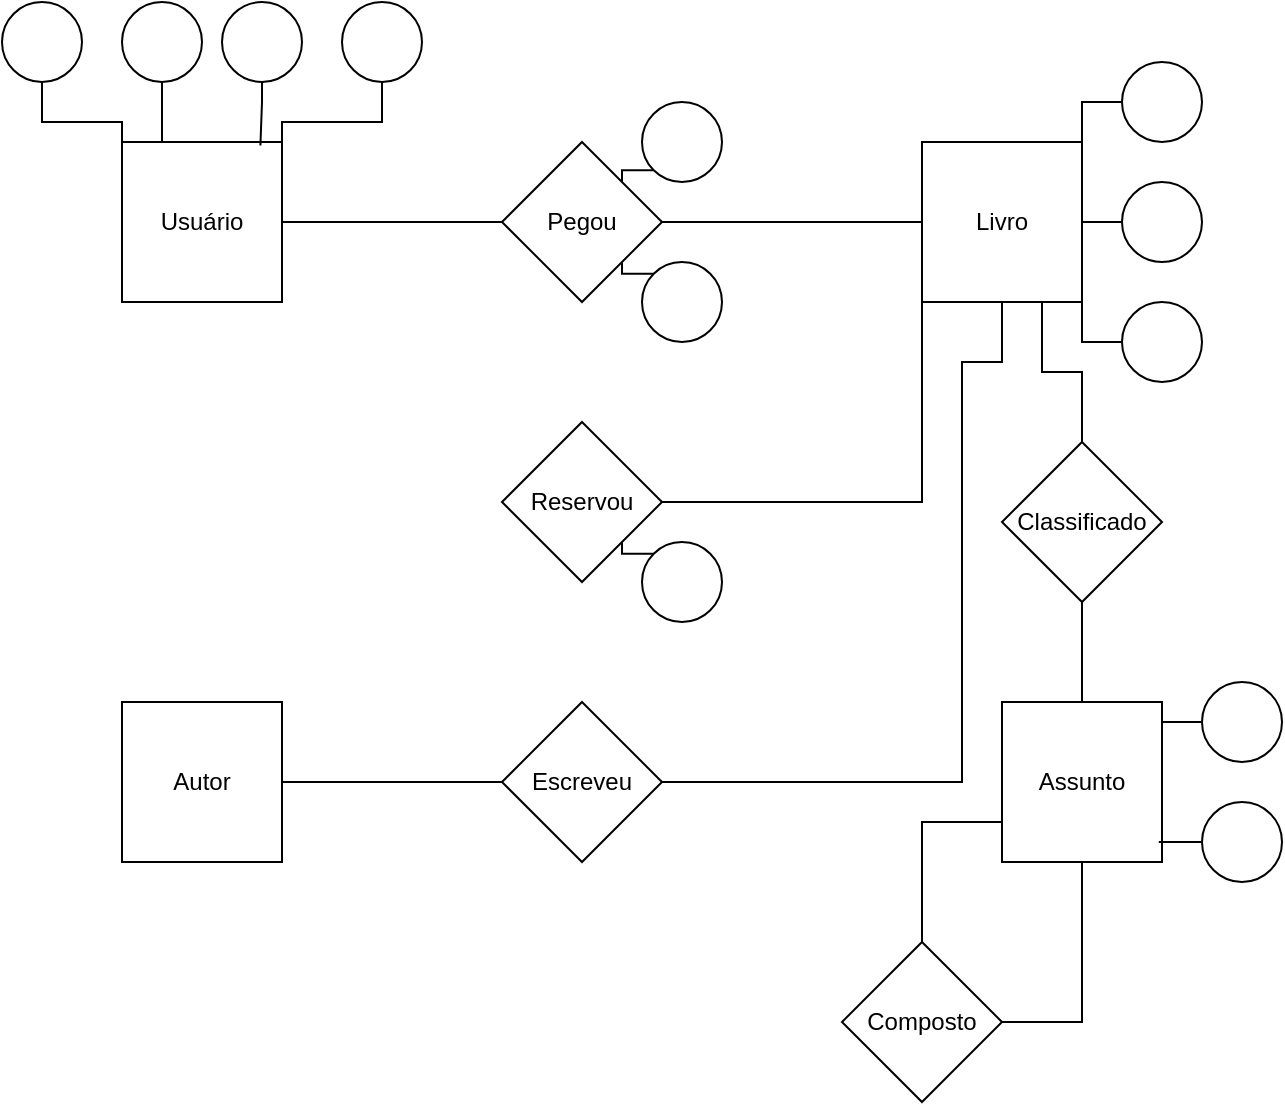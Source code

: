 <mxfile version="24.0.7" type="github">
  <diagram id="R2lEEEUBdFMjLlhIrx00" name="Page-1">
    <mxGraphModel dx="1050" dy="557" grid="1" gridSize="10" guides="1" tooltips="1" connect="1" arrows="1" fold="1" page="1" pageScale="1" pageWidth="1400" pageHeight="850" math="0" shadow="0" extFonts="Permanent Marker^https://fonts.googleapis.com/css?family=Permanent+Marker">
      <root>
        <mxCell id="0" />
        <mxCell id="1" parent="0" />
        <mxCell id="5DY0pSpCPIeUGOgnQsvo-46" style="edgeStyle=orthogonalEdgeStyle;rounded=0;orthogonalLoop=1;jettySize=auto;html=1;exitX=1;exitY=0.5;exitDx=0;exitDy=0;entryX=0;entryY=0.5;entryDx=0;entryDy=0;endArrow=none;endFill=0;" edge="1" parent="1" source="5DY0pSpCPIeUGOgnQsvo-1" target="5DY0pSpCPIeUGOgnQsvo-19">
          <mxGeometry relative="1" as="geometry" />
        </mxCell>
        <mxCell id="5DY0pSpCPIeUGOgnQsvo-1" value="Usuário" style="whiteSpace=wrap;html=1;aspect=fixed;" vertex="1" parent="1">
          <mxGeometry x="100" y="340" width="80" height="80" as="geometry" />
        </mxCell>
        <mxCell id="5DY0pSpCPIeUGOgnQsvo-50" style="edgeStyle=orthogonalEdgeStyle;rounded=0;orthogonalLoop=1;jettySize=auto;html=1;exitX=0.5;exitY=1;exitDx=0;exitDy=0;entryX=0;entryY=0;entryDx=0;entryDy=0;endArrow=none;endFill=0;" edge="1" parent="1" source="5DY0pSpCPIeUGOgnQsvo-2" target="5DY0pSpCPIeUGOgnQsvo-1">
          <mxGeometry relative="1" as="geometry" />
        </mxCell>
        <mxCell id="5DY0pSpCPIeUGOgnQsvo-2" value="" style="ellipse;whiteSpace=wrap;html=1;aspect=fixed;fillColor=#FFFFFF;" vertex="1" parent="1">
          <mxGeometry x="40" y="270" width="40" height="40" as="geometry" />
        </mxCell>
        <mxCell id="5DY0pSpCPIeUGOgnQsvo-51" style="edgeStyle=orthogonalEdgeStyle;rounded=0;orthogonalLoop=1;jettySize=auto;html=1;exitX=0.5;exitY=1;exitDx=0;exitDy=0;entryX=0.25;entryY=0;entryDx=0;entryDy=0;endArrow=none;endFill=0;" edge="1" parent="1" source="5DY0pSpCPIeUGOgnQsvo-4" target="5DY0pSpCPIeUGOgnQsvo-1">
          <mxGeometry relative="1" as="geometry" />
        </mxCell>
        <mxCell id="5DY0pSpCPIeUGOgnQsvo-4" value="" style="ellipse;whiteSpace=wrap;html=1;aspect=fixed;" vertex="1" parent="1">
          <mxGeometry x="100" y="270" width="40" height="40" as="geometry" />
        </mxCell>
        <mxCell id="5DY0pSpCPIeUGOgnQsvo-5" value="" style="ellipse;whiteSpace=wrap;html=1;aspect=fixed;" vertex="1" parent="1">
          <mxGeometry x="150" y="270" width="40" height="40" as="geometry" />
        </mxCell>
        <mxCell id="5DY0pSpCPIeUGOgnQsvo-55" style="edgeStyle=orthogonalEdgeStyle;rounded=0;orthogonalLoop=1;jettySize=auto;html=1;exitX=0.5;exitY=1;exitDx=0;exitDy=0;entryX=1;entryY=0;entryDx=0;entryDy=0;endArrow=none;endFill=0;" edge="1" parent="1" source="5DY0pSpCPIeUGOgnQsvo-6" target="5DY0pSpCPIeUGOgnQsvo-1">
          <mxGeometry relative="1" as="geometry">
            <Array as="points">
              <mxPoint x="230" y="330" />
              <mxPoint x="180" y="330" />
            </Array>
          </mxGeometry>
        </mxCell>
        <mxCell id="5DY0pSpCPIeUGOgnQsvo-6" value="" style="ellipse;whiteSpace=wrap;html=1;aspect=fixed;" vertex="1" parent="1">
          <mxGeometry x="210" y="270" width="40" height="40" as="geometry" />
        </mxCell>
        <mxCell id="5DY0pSpCPIeUGOgnQsvo-48" style="edgeStyle=orthogonalEdgeStyle;rounded=0;orthogonalLoop=1;jettySize=auto;html=1;exitX=1;exitY=0.5;exitDx=0;exitDy=0;entryX=0;entryY=0.5;entryDx=0;entryDy=0;endArrow=none;endFill=0;" edge="1" parent="1" source="5DY0pSpCPIeUGOgnQsvo-7" target="5DY0pSpCPIeUGOgnQsvo-21">
          <mxGeometry relative="1" as="geometry" />
        </mxCell>
        <mxCell id="5DY0pSpCPIeUGOgnQsvo-7" value="Autor" style="whiteSpace=wrap;html=1;aspect=fixed;" vertex="1" parent="1">
          <mxGeometry x="100" y="620" width="80" height="80" as="geometry" />
        </mxCell>
        <mxCell id="5DY0pSpCPIeUGOgnQsvo-33" style="edgeStyle=orthogonalEdgeStyle;rounded=0;orthogonalLoop=1;jettySize=auto;html=1;exitX=0.75;exitY=1;exitDx=0;exitDy=0;entryX=0.5;entryY=0;entryDx=0;entryDy=0;endArrow=none;endFill=0;" edge="1" parent="1" source="5DY0pSpCPIeUGOgnQsvo-8" target="5DY0pSpCPIeUGOgnQsvo-22">
          <mxGeometry relative="1" as="geometry">
            <Array as="points">
              <mxPoint x="560" y="455" />
              <mxPoint x="580" y="455" />
            </Array>
          </mxGeometry>
        </mxCell>
        <mxCell id="5DY0pSpCPIeUGOgnQsvo-8" value="Livro" style="whiteSpace=wrap;html=1;aspect=fixed;" vertex="1" parent="1">
          <mxGeometry x="500" y="340" width="80" height="80" as="geometry" />
        </mxCell>
        <mxCell id="5DY0pSpCPIeUGOgnQsvo-34" style="edgeStyle=orthogonalEdgeStyle;rounded=0;orthogonalLoop=1;jettySize=auto;html=1;exitX=0.5;exitY=0;exitDx=0;exitDy=0;entryX=0.5;entryY=1;entryDx=0;entryDy=0;endArrow=none;endFill=0;" edge="1" parent="1" source="5DY0pSpCPIeUGOgnQsvo-9" target="5DY0pSpCPIeUGOgnQsvo-22">
          <mxGeometry relative="1" as="geometry" />
        </mxCell>
        <mxCell id="5DY0pSpCPIeUGOgnQsvo-9" value="Assunto" style="whiteSpace=wrap;html=1;aspect=fixed;" vertex="1" parent="1">
          <mxGeometry x="540" y="620" width="80" height="80" as="geometry" />
        </mxCell>
        <mxCell id="5DY0pSpCPIeUGOgnQsvo-44" style="edgeStyle=orthogonalEdgeStyle;rounded=0;orthogonalLoop=1;jettySize=auto;html=1;exitX=0;exitY=0.5;exitDx=0;exitDy=0;entryX=1;entryY=0;entryDx=0;entryDy=0;endArrow=none;endFill=0;" edge="1" parent="1" source="5DY0pSpCPIeUGOgnQsvo-13" target="5DY0pSpCPIeUGOgnQsvo-8">
          <mxGeometry relative="1" as="geometry" />
        </mxCell>
        <mxCell id="5DY0pSpCPIeUGOgnQsvo-13" value="" style="ellipse;whiteSpace=wrap;html=1;aspect=fixed;fillColor=#FFFFFF;" vertex="1" parent="1">
          <mxGeometry x="600" y="300" width="40" height="40" as="geometry" />
        </mxCell>
        <mxCell id="5DY0pSpCPIeUGOgnQsvo-43" style="edgeStyle=orthogonalEdgeStyle;rounded=0;orthogonalLoop=1;jettySize=auto;html=1;exitX=0;exitY=0.5;exitDx=0;exitDy=0;entryX=1;entryY=0.5;entryDx=0;entryDy=0;endArrow=none;endFill=0;" edge="1" parent="1" source="5DY0pSpCPIeUGOgnQsvo-14" target="5DY0pSpCPIeUGOgnQsvo-8">
          <mxGeometry relative="1" as="geometry" />
        </mxCell>
        <mxCell id="5DY0pSpCPIeUGOgnQsvo-14" value="" style="ellipse;whiteSpace=wrap;html=1;aspect=fixed;" vertex="1" parent="1">
          <mxGeometry x="600" y="360" width="40" height="40" as="geometry" />
        </mxCell>
        <mxCell id="5DY0pSpCPIeUGOgnQsvo-42" style="edgeStyle=orthogonalEdgeStyle;rounded=0;orthogonalLoop=1;jettySize=auto;html=1;exitX=0;exitY=0.5;exitDx=0;exitDy=0;entryX=1;entryY=1;entryDx=0;entryDy=0;endArrow=none;endFill=0;" edge="1" parent="1" source="5DY0pSpCPIeUGOgnQsvo-15" target="5DY0pSpCPIeUGOgnQsvo-8">
          <mxGeometry relative="1" as="geometry" />
        </mxCell>
        <mxCell id="5DY0pSpCPIeUGOgnQsvo-15" value="" style="ellipse;whiteSpace=wrap;html=1;aspect=fixed;" vertex="1" parent="1">
          <mxGeometry x="600" y="420" width="40" height="40" as="geometry" />
        </mxCell>
        <mxCell id="5DY0pSpCPIeUGOgnQsvo-17" value="" style="ellipse;whiteSpace=wrap;html=1;aspect=fixed;" vertex="1" parent="1">
          <mxGeometry x="640" y="670" width="40" height="40" as="geometry" />
        </mxCell>
        <mxCell id="5DY0pSpCPIeUGOgnQsvo-18" value="" style="ellipse;whiteSpace=wrap;html=1;aspect=fixed;" vertex="1" parent="1">
          <mxGeometry x="640" y="610" width="40" height="40" as="geometry" />
        </mxCell>
        <mxCell id="5DY0pSpCPIeUGOgnQsvo-47" style="edgeStyle=orthogonalEdgeStyle;rounded=0;orthogonalLoop=1;jettySize=auto;html=1;exitX=1;exitY=0.5;exitDx=0;exitDy=0;endArrow=none;endFill=0;" edge="1" parent="1" source="5DY0pSpCPIeUGOgnQsvo-19" target="5DY0pSpCPIeUGOgnQsvo-8">
          <mxGeometry relative="1" as="geometry" />
        </mxCell>
        <mxCell id="5DY0pSpCPIeUGOgnQsvo-19" value="Pegou" style="rhombus;whiteSpace=wrap;html=1;" vertex="1" parent="1">
          <mxGeometry x="290" y="340" width="80" height="80" as="geometry" />
        </mxCell>
        <mxCell id="5DY0pSpCPIeUGOgnQsvo-58" style="edgeStyle=orthogonalEdgeStyle;rounded=0;orthogonalLoop=1;jettySize=auto;html=1;exitX=1;exitY=0.5;exitDx=0;exitDy=0;entryX=0;entryY=1;entryDx=0;entryDy=0;endArrow=none;endFill=0;" edge="1" parent="1" source="5DY0pSpCPIeUGOgnQsvo-20" target="5DY0pSpCPIeUGOgnQsvo-8">
          <mxGeometry relative="1" as="geometry">
            <mxPoint x="440" y="410" as="targetPoint" />
          </mxGeometry>
        </mxCell>
        <mxCell id="5DY0pSpCPIeUGOgnQsvo-20" value="Reservou" style="rhombus;whiteSpace=wrap;html=1;" vertex="1" parent="1">
          <mxGeometry x="290" y="480" width="80" height="80" as="geometry" />
        </mxCell>
        <mxCell id="5DY0pSpCPIeUGOgnQsvo-57" style="edgeStyle=orthogonalEdgeStyle;rounded=0;orthogonalLoop=1;jettySize=auto;html=1;exitX=1;exitY=0.5;exitDx=0;exitDy=0;entryX=0.5;entryY=1;entryDx=0;entryDy=0;endArrow=none;endFill=0;" edge="1" parent="1" source="5DY0pSpCPIeUGOgnQsvo-21" target="5DY0pSpCPIeUGOgnQsvo-8">
          <mxGeometry relative="1" as="geometry">
            <mxPoint x="520" y="440" as="targetPoint" />
            <Array as="points">
              <mxPoint x="520" y="660" />
              <mxPoint x="520" y="450" />
              <mxPoint x="540" y="450" />
            </Array>
          </mxGeometry>
        </mxCell>
        <mxCell id="5DY0pSpCPIeUGOgnQsvo-21" value="Escreveu" style="rhombus;whiteSpace=wrap;html=1;" vertex="1" parent="1">
          <mxGeometry x="290" y="620" width="80" height="80" as="geometry" />
        </mxCell>
        <mxCell id="5DY0pSpCPIeUGOgnQsvo-22" value="Classificado" style="rhombus;whiteSpace=wrap;html=1;" vertex="1" parent="1">
          <mxGeometry x="540" y="490" width="80" height="80" as="geometry" />
        </mxCell>
        <mxCell id="5DY0pSpCPIeUGOgnQsvo-59" style="edgeStyle=orthogonalEdgeStyle;rounded=0;orthogonalLoop=1;jettySize=auto;html=1;exitX=1;exitY=0.5;exitDx=0;exitDy=0;entryX=0.5;entryY=1;entryDx=0;entryDy=0;endArrow=none;endFill=0;" edge="1" parent="1" source="5DY0pSpCPIeUGOgnQsvo-23" target="5DY0pSpCPIeUGOgnQsvo-9">
          <mxGeometry relative="1" as="geometry" />
        </mxCell>
        <mxCell id="5DY0pSpCPIeUGOgnQsvo-60" style="edgeStyle=orthogonalEdgeStyle;rounded=0;orthogonalLoop=1;jettySize=auto;html=1;exitX=0.5;exitY=0;exitDx=0;exitDy=0;entryX=0;entryY=0.75;entryDx=0;entryDy=0;endArrow=none;endFill=0;" edge="1" parent="1" source="5DY0pSpCPIeUGOgnQsvo-23" target="5DY0pSpCPIeUGOgnQsvo-9">
          <mxGeometry relative="1" as="geometry" />
        </mxCell>
        <mxCell id="5DY0pSpCPIeUGOgnQsvo-23" value="Composto" style="rhombus;whiteSpace=wrap;html=1;" vertex="1" parent="1">
          <mxGeometry x="460" y="740" width="80" height="80" as="geometry" />
        </mxCell>
        <mxCell id="5DY0pSpCPIeUGOgnQsvo-41" style="edgeStyle=orthogonalEdgeStyle;rounded=0;orthogonalLoop=1;jettySize=auto;html=1;exitX=0;exitY=1;exitDx=0;exitDy=0;entryX=1;entryY=0;entryDx=0;entryDy=0;endArrow=none;endFill=0;" edge="1" parent="1" source="5DY0pSpCPIeUGOgnQsvo-24" target="5DY0pSpCPIeUGOgnQsvo-19">
          <mxGeometry relative="1" as="geometry" />
        </mxCell>
        <mxCell id="5DY0pSpCPIeUGOgnQsvo-24" value="" style="ellipse;whiteSpace=wrap;html=1;aspect=fixed;" vertex="1" parent="1">
          <mxGeometry x="360" y="320" width="40" height="40" as="geometry" />
        </mxCell>
        <mxCell id="5DY0pSpCPIeUGOgnQsvo-40" style="edgeStyle=orthogonalEdgeStyle;rounded=0;orthogonalLoop=1;jettySize=auto;html=1;exitX=0;exitY=0;exitDx=0;exitDy=0;entryX=1;entryY=1;entryDx=0;entryDy=0;endArrow=none;endFill=0;" edge="1" parent="1" source="5DY0pSpCPIeUGOgnQsvo-25" target="5DY0pSpCPIeUGOgnQsvo-19">
          <mxGeometry relative="1" as="geometry" />
        </mxCell>
        <mxCell id="5DY0pSpCPIeUGOgnQsvo-25" value="" style="ellipse;whiteSpace=wrap;html=1;aspect=fixed;" vertex="1" parent="1">
          <mxGeometry x="360" y="400" width="40" height="40" as="geometry" />
        </mxCell>
        <mxCell id="5DY0pSpCPIeUGOgnQsvo-39" style="edgeStyle=orthogonalEdgeStyle;rounded=0;orthogonalLoop=1;jettySize=auto;html=1;exitX=0;exitY=0;exitDx=0;exitDy=0;entryX=1;entryY=1;entryDx=0;entryDy=0;endArrow=none;endFill=0;" edge="1" parent="1" source="5DY0pSpCPIeUGOgnQsvo-26" target="5DY0pSpCPIeUGOgnQsvo-20">
          <mxGeometry relative="1" as="geometry" />
        </mxCell>
        <mxCell id="5DY0pSpCPIeUGOgnQsvo-26" value="" style="ellipse;whiteSpace=wrap;html=1;aspect=fixed;" vertex="1" parent="1">
          <mxGeometry x="360" y="540" width="40" height="40" as="geometry" />
        </mxCell>
        <mxCell id="5DY0pSpCPIeUGOgnQsvo-37" style="edgeStyle=orthogonalEdgeStyle;rounded=0;orthogonalLoop=1;jettySize=auto;html=1;exitX=0;exitY=0.5;exitDx=0;exitDy=0;entryX=0.98;entryY=0.878;entryDx=0;entryDy=0;entryPerimeter=0;endArrow=none;endFill=0;" edge="1" parent="1" source="5DY0pSpCPIeUGOgnQsvo-17" target="5DY0pSpCPIeUGOgnQsvo-9">
          <mxGeometry relative="1" as="geometry" />
        </mxCell>
        <mxCell id="5DY0pSpCPIeUGOgnQsvo-38" style="edgeStyle=orthogonalEdgeStyle;rounded=0;orthogonalLoop=1;jettySize=auto;html=1;exitX=0;exitY=0.5;exitDx=0;exitDy=0;entryX=1;entryY=0.125;entryDx=0;entryDy=0;entryPerimeter=0;endArrow=none;endFill=0;" edge="1" parent="1" source="5DY0pSpCPIeUGOgnQsvo-18" target="5DY0pSpCPIeUGOgnQsvo-9">
          <mxGeometry relative="1" as="geometry" />
        </mxCell>
        <mxCell id="5DY0pSpCPIeUGOgnQsvo-53" style="edgeStyle=orthogonalEdgeStyle;rounded=0;orthogonalLoop=1;jettySize=auto;html=1;exitX=0.5;exitY=1;exitDx=0;exitDy=0;entryX=0.865;entryY=0.022;entryDx=0;entryDy=0;entryPerimeter=0;endArrow=none;endFill=0;" edge="1" parent="1" source="5DY0pSpCPIeUGOgnQsvo-5" target="5DY0pSpCPIeUGOgnQsvo-1">
          <mxGeometry relative="1" as="geometry">
            <Array as="points">
              <mxPoint x="170" y="320" />
              <mxPoint x="169" y="320" />
            </Array>
          </mxGeometry>
        </mxCell>
      </root>
    </mxGraphModel>
  </diagram>
</mxfile>
